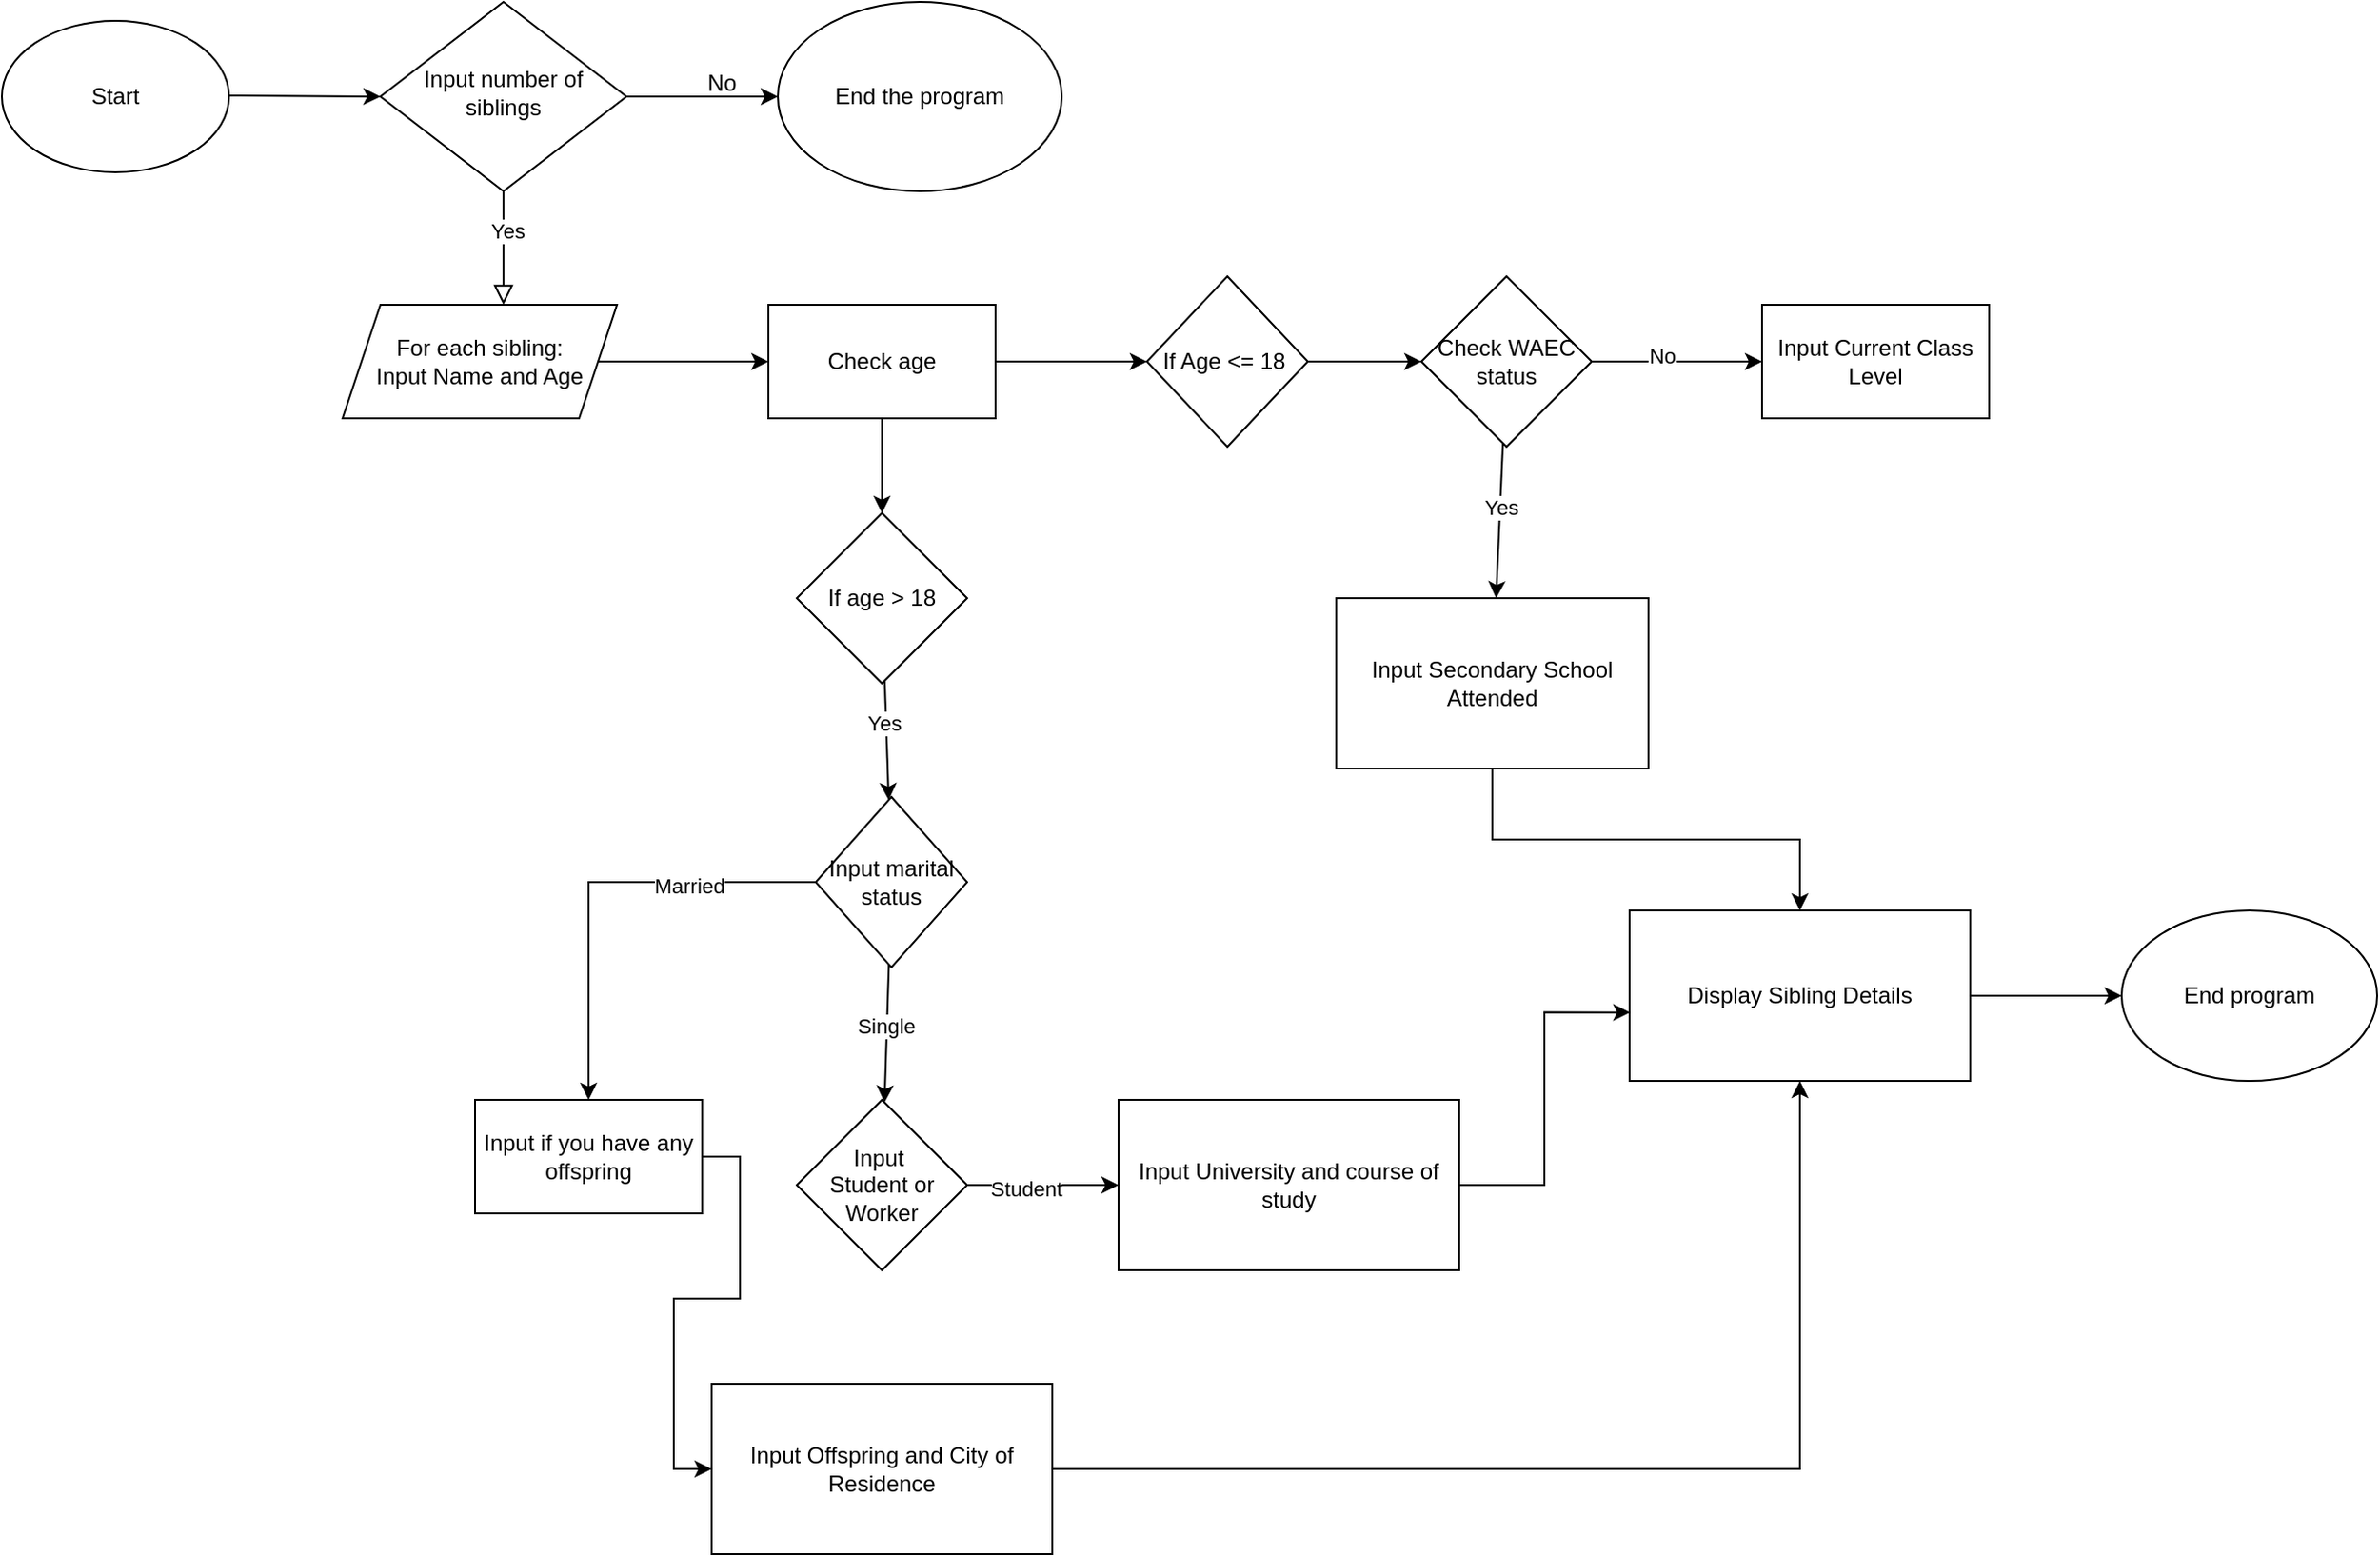 <mxfile version="22.1.5" type="device">
  <diagram id="C5RBs43oDa-KdzZeNtuy" name="Page-1">
    <mxGraphModel dx="1707" dy="470" grid="1" gridSize="10" guides="1" tooltips="1" connect="1" arrows="1" fold="1" page="1" pageScale="1" pageWidth="827" pageHeight="1169" math="0" shadow="0">
      <root>
        <mxCell id="WIyWlLk6GJQsqaUBKTNV-0" />
        <mxCell id="WIyWlLk6GJQsqaUBKTNV-1" parent="WIyWlLk6GJQsqaUBKTNV-0" />
        <mxCell id="WIyWlLk6GJQsqaUBKTNV-4" value="" style="rounded=0;html=1;jettySize=auto;orthogonalLoop=1;fontSize=11;endArrow=block;endFill=0;endSize=8;strokeWidth=1;shadow=0;labelBackgroundColor=none;" parent="WIyWlLk6GJQsqaUBKTNV-1" source="WIyWlLk6GJQsqaUBKTNV-6" edge="1">
          <mxGeometry y="20" relative="1" as="geometry">
            <mxPoint as="offset" />
            <mxPoint x="225" y="220" as="targetPoint" />
          </mxGeometry>
        </mxCell>
        <mxCell id="JS-kxZ_JjFQvsPVbwDjN-10" value="Yes" style="edgeLabel;html=1;align=center;verticalAlign=middle;resizable=0;points=[];" parent="WIyWlLk6GJQsqaUBKTNV-4" vertex="1" connectable="0">
          <mxGeometry x="-0.3" y="2" relative="1" as="geometry">
            <mxPoint as="offset" />
          </mxGeometry>
        </mxCell>
        <mxCell id="WIyWlLk6GJQsqaUBKTNV-6" value="Input number of siblings" style="rhombus;whiteSpace=wrap;html=1;shadow=0;fontFamily=Helvetica;fontSize=12;align=center;strokeWidth=1;spacing=6;spacingTop=-4;" parent="WIyWlLk6GJQsqaUBKTNV-1" vertex="1">
          <mxGeometry x="160" y="60" width="130" height="100" as="geometry" />
        </mxCell>
        <mxCell id="JS-kxZ_JjFQvsPVbwDjN-2" value="Start" style="ellipse;whiteSpace=wrap;html=1;" parent="WIyWlLk6GJQsqaUBKTNV-1" vertex="1">
          <mxGeometry x="-40" y="70" width="120" height="80" as="geometry" />
        </mxCell>
        <mxCell id="JS-kxZ_JjFQvsPVbwDjN-6" value="" style="edgeStyle=none;orthogonalLoop=1;jettySize=auto;html=1;rounded=0;" parent="WIyWlLk6GJQsqaUBKTNV-1" edge="1">
          <mxGeometry width="80" relative="1" as="geometry">
            <mxPoint x="80" y="109.5" as="sourcePoint" />
            <mxPoint x="160" y="110" as="targetPoint" />
            <Array as="points" />
          </mxGeometry>
        </mxCell>
        <mxCell id="JS-kxZ_JjFQvsPVbwDjN-7" value="End the program" style="ellipse;whiteSpace=wrap;html=1;" parent="WIyWlLk6GJQsqaUBKTNV-1" vertex="1">
          <mxGeometry x="370" y="60" width="150" height="100" as="geometry" />
        </mxCell>
        <mxCell id="JS-kxZ_JjFQvsPVbwDjN-8" value="" style="edgeStyle=none;rounded=0;orthogonalLoop=1;jettySize=auto;html=1;" parent="WIyWlLk6GJQsqaUBKTNV-1" source="WIyWlLk6GJQsqaUBKTNV-6" target="JS-kxZ_JjFQvsPVbwDjN-7" edge="1">
          <mxGeometry relative="1" as="geometry" />
        </mxCell>
        <mxCell id="JS-kxZ_JjFQvsPVbwDjN-9" value="No" style="text;html=1;align=center;verticalAlign=middle;resizable=0;points=[];autosize=1;strokeColor=none;fillColor=none;" parent="WIyWlLk6GJQsqaUBKTNV-1" vertex="1">
          <mxGeometry x="320" y="88" width="40" height="30" as="geometry" />
        </mxCell>
        <mxCell id="JS-kxZ_JjFQvsPVbwDjN-11" value="For each sibling:&lt;br&gt;Input Name and Age" style="rounded=0;whiteSpace=wrap;html=1;shape=parallelogram;perimeter=parallelogramPerimeter;fixedSize=1;" parent="WIyWlLk6GJQsqaUBKTNV-1" vertex="1">
          <mxGeometry x="140" y="220" width="145" height="60" as="geometry" />
        </mxCell>
        <mxCell id="JS-kxZ_JjFQvsPVbwDjN-12" value="Check age" style="rounded=0;whiteSpace=wrap;html=1;" parent="WIyWlLk6GJQsqaUBKTNV-1" vertex="1">
          <mxGeometry x="365" y="220" width="120" height="60" as="geometry" />
        </mxCell>
        <mxCell id="JS-kxZ_JjFQvsPVbwDjN-13" value="" style="edgeStyle=none;rounded=0;orthogonalLoop=1;jettySize=auto;html=1;" parent="WIyWlLk6GJQsqaUBKTNV-1" source="JS-kxZ_JjFQvsPVbwDjN-11" target="JS-kxZ_JjFQvsPVbwDjN-12" edge="1">
          <mxGeometry relative="1" as="geometry" />
        </mxCell>
        <mxCell id="JS-kxZ_JjFQvsPVbwDjN-17" value="If age &amp;gt; 18" style="rhombus;whiteSpace=wrap;html=1;" parent="WIyWlLk6GJQsqaUBKTNV-1" vertex="1">
          <mxGeometry x="380" y="330" width="90" height="90" as="geometry" />
        </mxCell>
        <mxCell id="JS-kxZ_JjFQvsPVbwDjN-18" value="" style="edgeStyle=none;rounded=0;orthogonalLoop=1;jettySize=auto;html=1;" parent="WIyWlLk6GJQsqaUBKTNV-1" source="JS-kxZ_JjFQvsPVbwDjN-12" target="JS-kxZ_JjFQvsPVbwDjN-17" edge="1">
          <mxGeometry relative="1" as="geometry" />
        </mxCell>
        <mxCell id="IuSg_YlYcCeInt_-SsEe-1" value="" style="edgeStyle=orthogonalEdgeStyle;rounded=0;orthogonalLoop=1;jettySize=auto;html=1;" edge="1" parent="WIyWlLk6GJQsqaUBKTNV-1" source="JS-kxZ_JjFQvsPVbwDjN-19" target="IuSg_YlYcCeInt_-SsEe-0">
          <mxGeometry relative="1" as="geometry" />
        </mxCell>
        <mxCell id="IuSg_YlYcCeInt_-SsEe-5" value="Married" style="edgeLabel;html=1;align=center;verticalAlign=middle;resizable=0;points=[];" vertex="1" connectable="0" parent="IuSg_YlYcCeInt_-SsEe-1">
          <mxGeometry x="-0.43" y="2" relative="1" as="geometry">
            <mxPoint as="offset" />
          </mxGeometry>
        </mxCell>
        <mxCell id="JS-kxZ_JjFQvsPVbwDjN-19" value="Input marital status" style="rhombus;whiteSpace=wrap;html=1;" parent="WIyWlLk6GJQsqaUBKTNV-1" vertex="1">
          <mxGeometry x="390" y="480" width="80" height="90" as="geometry" />
        </mxCell>
        <mxCell id="JS-kxZ_JjFQvsPVbwDjN-20" value="" style="edgeStyle=none;rounded=0;orthogonalLoop=1;jettySize=auto;html=1;" parent="WIyWlLk6GJQsqaUBKTNV-1" source="JS-kxZ_JjFQvsPVbwDjN-17" target="JS-kxZ_JjFQvsPVbwDjN-19" edge="1">
          <mxGeometry relative="1" as="geometry" />
        </mxCell>
        <mxCell id="JS-kxZ_JjFQvsPVbwDjN-21" value="Yes" style="edgeLabel;html=1;align=center;verticalAlign=middle;resizable=0;points=[];" parent="JS-kxZ_JjFQvsPVbwDjN-20" vertex="1" connectable="0">
          <mxGeometry x="-0.3" y="-1" relative="1" as="geometry">
            <mxPoint as="offset" />
          </mxGeometry>
        </mxCell>
        <mxCell id="JS-kxZ_JjFQvsPVbwDjN-22" value="Input&amp;nbsp;&lt;br&gt;Student or Worker" style="rhombus;whiteSpace=wrap;html=1;" parent="WIyWlLk6GJQsqaUBKTNV-1" vertex="1">
          <mxGeometry x="380" y="640" width="90" height="90" as="geometry" />
        </mxCell>
        <mxCell id="JS-kxZ_JjFQvsPVbwDjN-23" value="" style="edgeStyle=none;rounded=0;orthogonalLoop=1;jettySize=auto;html=1;" parent="WIyWlLk6GJQsqaUBKTNV-1" source="JS-kxZ_JjFQvsPVbwDjN-19" target="JS-kxZ_JjFQvsPVbwDjN-22" edge="1">
          <mxGeometry relative="1" as="geometry" />
        </mxCell>
        <mxCell id="JS-kxZ_JjFQvsPVbwDjN-24" value="Single" style="edgeLabel;html=1;align=center;verticalAlign=middle;resizable=0;points=[];" parent="JS-kxZ_JjFQvsPVbwDjN-23" vertex="1" connectable="0">
          <mxGeometry x="-0.119" y="-1" relative="1" as="geometry">
            <mxPoint as="offset" />
          </mxGeometry>
        </mxCell>
        <mxCell id="JS-kxZ_JjFQvsPVbwDjN-25" value="Input University and course of study" style="rounded=0;whiteSpace=wrap;html=1;" parent="WIyWlLk6GJQsqaUBKTNV-1" vertex="1">
          <mxGeometry x="550" y="640" width="180" height="90" as="geometry" />
        </mxCell>
        <mxCell id="JS-kxZ_JjFQvsPVbwDjN-26" value="" style="edgeStyle=none;rounded=0;orthogonalLoop=1;jettySize=auto;html=1;" parent="WIyWlLk6GJQsqaUBKTNV-1" source="JS-kxZ_JjFQvsPVbwDjN-22" target="JS-kxZ_JjFQvsPVbwDjN-25" edge="1">
          <mxGeometry relative="1" as="geometry" />
        </mxCell>
        <mxCell id="JS-kxZ_JjFQvsPVbwDjN-27" value="Student" style="edgeLabel;html=1;align=center;verticalAlign=middle;resizable=0;points=[];" parent="JS-kxZ_JjFQvsPVbwDjN-26" vertex="1" connectable="0">
          <mxGeometry x="-0.225" y="-2" relative="1" as="geometry">
            <mxPoint as="offset" />
          </mxGeometry>
        </mxCell>
        <mxCell id="JS-kxZ_JjFQvsPVbwDjN-45" style="edgeStyle=orthogonalEdgeStyle;rounded=0;orthogonalLoop=1;jettySize=auto;html=1;entryX=0.5;entryY=1;entryDx=0;entryDy=0;" parent="WIyWlLk6GJQsqaUBKTNV-1" source="JS-kxZ_JjFQvsPVbwDjN-28" target="JS-kxZ_JjFQvsPVbwDjN-42" edge="1">
          <mxGeometry relative="1" as="geometry" />
        </mxCell>
        <mxCell id="JS-kxZ_JjFQvsPVbwDjN-28" value="Input Offspring and City of Residence" style="rounded=0;whiteSpace=wrap;html=1;" parent="WIyWlLk6GJQsqaUBKTNV-1" vertex="1">
          <mxGeometry x="335" y="790" width="180" height="90" as="geometry" />
        </mxCell>
        <mxCell id="JS-kxZ_JjFQvsPVbwDjN-31" value="If Age &amp;lt;= 18&amp;nbsp;" style="rhombus;whiteSpace=wrap;html=1;" parent="WIyWlLk6GJQsqaUBKTNV-1" vertex="1">
          <mxGeometry x="565" y="205" width="85" height="90" as="geometry" />
        </mxCell>
        <mxCell id="JS-kxZ_JjFQvsPVbwDjN-32" value="" style="edgeStyle=none;rounded=0;orthogonalLoop=1;jettySize=auto;html=1;" parent="WIyWlLk6GJQsqaUBKTNV-1" source="JS-kxZ_JjFQvsPVbwDjN-12" target="JS-kxZ_JjFQvsPVbwDjN-31" edge="1">
          <mxGeometry relative="1" as="geometry" />
        </mxCell>
        <mxCell id="JS-kxZ_JjFQvsPVbwDjN-33" value="Check WAEC status" style="rhombus;whiteSpace=wrap;html=1;" parent="WIyWlLk6GJQsqaUBKTNV-1" vertex="1">
          <mxGeometry x="710" y="205" width="90" height="90" as="geometry" />
        </mxCell>
        <mxCell id="JS-kxZ_JjFQvsPVbwDjN-34" value="" style="edgeStyle=none;rounded=0;orthogonalLoop=1;jettySize=auto;html=1;" parent="WIyWlLk6GJQsqaUBKTNV-1" source="JS-kxZ_JjFQvsPVbwDjN-31" target="JS-kxZ_JjFQvsPVbwDjN-33" edge="1">
          <mxGeometry relative="1" as="geometry" />
        </mxCell>
        <mxCell id="JS-kxZ_JjFQvsPVbwDjN-36" value="" style="edgeStyle=none;rounded=0;orthogonalLoop=1;jettySize=auto;html=1;" parent="WIyWlLk6GJQsqaUBKTNV-1" source="JS-kxZ_JjFQvsPVbwDjN-33" target="JS-kxZ_JjFQvsPVbwDjN-39" edge="1">
          <mxGeometry relative="1" as="geometry">
            <mxPoint x="890" y="250" as="targetPoint" />
          </mxGeometry>
        </mxCell>
        <mxCell id="JS-kxZ_JjFQvsPVbwDjN-40" value="No" style="edgeLabel;html=1;align=center;verticalAlign=middle;resizable=0;points=[];" parent="JS-kxZ_JjFQvsPVbwDjN-36" vertex="1" connectable="0">
          <mxGeometry x="-0.188" y="3" relative="1" as="geometry">
            <mxPoint as="offset" />
          </mxGeometry>
        </mxCell>
        <mxCell id="JS-kxZ_JjFQvsPVbwDjN-37" value="Input Secondary School Attended" style="rounded=0;whiteSpace=wrap;html=1;" parent="WIyWlLk6GJQsqaUBKTNV-1" vertex="1">
          <mxGeometry x="665" y="375" width="165" height="90" as="geometry" />
        </mxCell>
        <mxCell id="JS-kxZ_JjFQvsPVbwDjN-38" value="" style="edgeStyle=none;rounded=0;orthogonalLoop=1;jettySize=auto;html=1;" parent="WIyWlLk6GJQsqaUBKTNV-1" source="JS-kxZ_JjFQvsPVbwDjN-33" target="JS-kxZ_JjFQvsPVbwDjN-37" edge="1">
          <mxGeometry relative="1" as="geometry" />
        </mxCell>
        <mxCell id="JS-kxZ_JjFQvsPVbwDjN-41" value="Yes" style="edgeLabel;html=1;align=center;verticalAlign=middle;resizable=0;points=[];" parent="JS-kxZ_JjFQvsPVbwDjN-38" vertex="1" connectable="0">
          <mxGeometry x="-0.175" relative="1" as="geometry">
            <mxPoint as="offset" />
          </mxGeometry>
        </mxCell>
        <mxCell id="JS-kxZ_JjFQvsPVbwDjN-39" value="Input Current Class Level" style="rounded=0;whiteSpace=wrap;html=1;" parent="WIyWlLk6GJQsqaUBKTNV-1" vertex="1">
          <mxGeometry x="890" y="220" width="120" height="60" as="geometry" />
        </mxCell>
        <mxCell id="JS-kxZ_JjFQvsPVbwDjN-42" value="&amp;nbsp;Display Sibling Details&amp;nbsp;" style="rounded=0;whiteSpace=wrap;html=1;" parent="WIyWlLk6GJQsqaUBKTNV-1" vertex="1">
          <mxGeometry x="820" y="540" width="180" height="90" as="geometry" />
        </mxCell>
        <mxCell id="JS-kxZ_JjFQvsPVbwDjN-43" value="" style="edgeStyle=orthogonalEdgeStyle;rounded=0;orthogonalLoop=1;jettySize=auto;html=1;" parent="WIyWlLk6GJQsqaUBKTNV-1" source="JS-kxZ_JjFQvsPVbwDjN-37" target="JS-kxZ_JjFQvsPVbwDjN-42" edge="1">
          <mxGeometry relative="1" as="geometry" />
        </mxCell>
        <mxCell id="JS-kxZ_JjFQvsPVbwDjN-44" style="edgeStyle=orthogonalEdgeStyle;rounded=0;orthogonalLoop=1;jettySize=auto;html=1;entryX=0.002;entryY=0.598;entryDx=0;entryDy=0;entryPerimeter=0;" parent="WIyWlLk6GJQsqaUBKTNV-1" source="JS-kxZ_JjFQvsPVbwDjN-25" target="JS-kxZ_JjFQvsPVbwDjN-42" edge="1">
          <mxGeometry relative="1" as="geometry" />
        </mxCell>
        <mxCell id="JS-kxZ_JjFQvsPVbwDjN-48" value="End program" style="ellipse;whiteSpace=wrap;html=1;" parent="WIyWlLk6GJQsqaUBKTNV-1" vertex="1">
          <mxGeometry x="1080" y="540" width="135" height="90" as="geometry" />
        </mxCell>
        <mxCell id="JS-kxZ_JjFQvsPVbwDjN-49" value="" style="edgeStyle=none;rounded=0;orthogonalLoop=1;jettySize=auto;html=1;" parent="WIyWlLk6GJQsqaUBKTNV-1" source="JS-kxZ_JjFQvsPVbwDjN-42" target="JS-kxZ_JjFQvsPVbwDjN-48" edge="1">
          <mxGeometry relative="1" as="geometry" />
        </mxCell>
        <mxCell id="IuSg_YlYcCeInt_-SsEe-4" style="edgeStyle=orthogonalEdgeStyle;rounded=0;orthogonalLoop=1;jettySize=auto;html=1;entryX=0;entryY=0.5;entryDx=0;entryDy=0;" edge="1" parent="WIyWlLk6GJQsqaUBKTNV-1" source="IuSg_YlYcCeInt_-SsEe-0" target="JS-kxZ_JjFQvsPVbwDjN-28">
          <mxGeometry relative="1" as="geometry" />
        </mxCell>
        <mxCell id="IuSg_YlYcCeInt_-SsEe-0" value="Input if you have any offspring" style="whiteSpace=wrap;html=1;" vertex="1" parent="WIyWlLk6GJQsqaUBKTNV-1">
          <mxGeometry x="210" y="640" width="120" height="60" as="geometry" />
        </mxCell>
      </root>
    </mxGraphModel>
  </diagram>
</mxfile>
